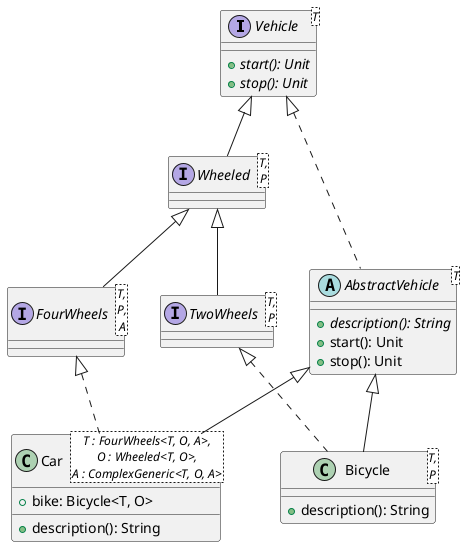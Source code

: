@startuml
interface Vehicle<T> {
    +{abstract} start(): Unit
    +{abstract} stop(): Unit
}

abstract class AbstractVehicle<T> {
    +{abstract} description(): String
    +start(): Unit
    +stop(): Unit
}

class Bicycle<T,\nP> {
    +description(): String
}

class Car<T : FourWheels<T, O, A>,\nO : Wheeled<T, O>,\nA : ComplexGeneric<T, O, A>> {
    +bike: Bicycle<T, O>
    +description(): String
}

interface FourWheels<T,\nP,\nA> {
}

interface TwoWheels<T,\nP> {
}

interface Wheeled<T,\nP> {
}

Vehicle <|.. AbstractVehicle
AbstractVehicle <|-- Bicycle
TwoWheels <|.. Bicycle
AbstractVehicle <|-- Car
FourWheels <|.. Car
Wheeled <|-- FourWheels
Wheeled <|-- TwoWheels
Vehicle <|-- Wheeled
@enduml
